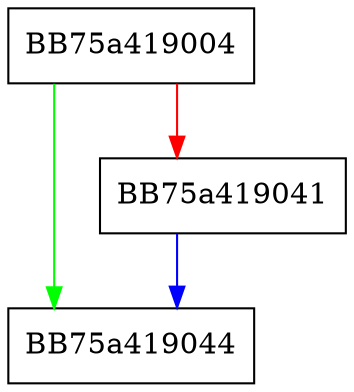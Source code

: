 digraph find {
  node [shape="box"];
  graph [splines=ortho];
  BB75a419004 -> BB75a419044 [color="green"];
  BB75a419004 -> BB75a419041 [color="red"];
  BB75a419041 -> BB75a419044 [color="blue"];
}